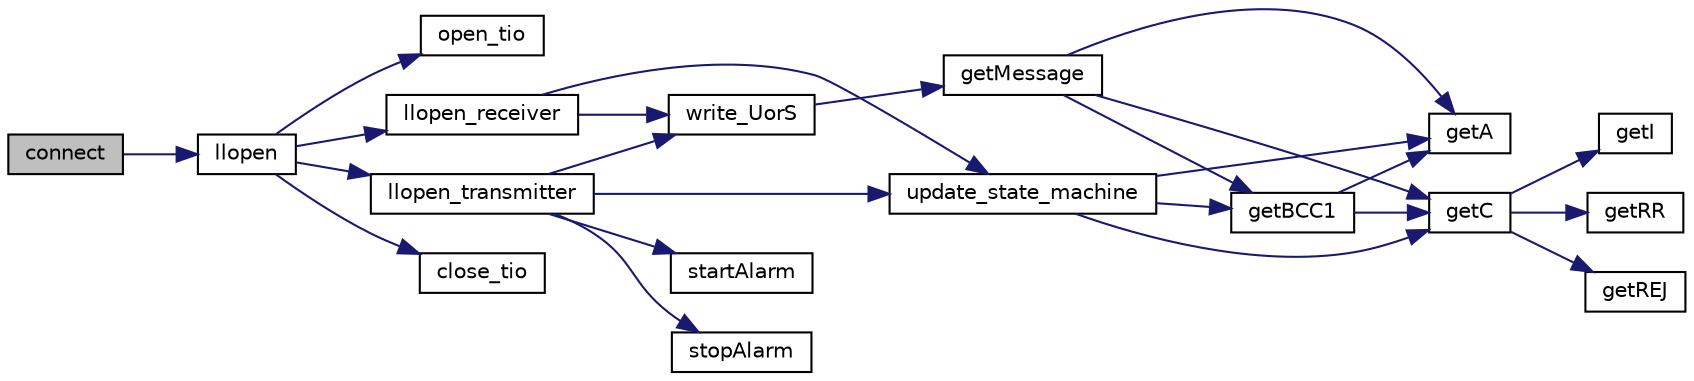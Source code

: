 digraph "connect"
{
  edge [fontname="Helvetica",fontsize="10",labelfontname="Helvetica",labelfontsize="10"];
  node [fontname="Helvetica",fontsize="10",shape=record];
  rankdir="LR";
  Node1 [label="connect",height=0.2,width=0.4,color="black", fillcolor="grey75", style="filled", fontcolor="black"];
  Node1 -> Node2 [color="midnightblue",fontsize="10",style="solid",fontname="Helvetica"];
  Node2 [label="llopen",height=0.2,width=0.4,color="black", fillcolor="white", style="filled",URL="$_data_link_protocol_8c.html#ad5e2d7d1bfd0b3b8308cd64a8a14b6be"];
  Node2 -> Node3 [color="midnightblue",fontsize="10",style="solid",fontname="Helvetica"];
  Node3 [label="open_tio",height=0.2,width=0.4,color="black", fillcolor="white", style="filled",URL="$_data_link_protocol_8c.html#a03896ec2c50423b2e87bade6f0e44e6f"];
  Node2 -> Node4 [color="midnightblue",fontsize="10",style="solid",fontname="Helvetica"];
  Node4 [label="llopen_transmitter",height=0.2,width=0.4,color="black", fillcolor="white", style="filled",URL="$_data_link_protocol_8c.html#ac207e9b954aaa099580f249836d0c47b"];
  Node4 -> Node5 [color="midnightblue",fontsize="10",style="solid",fontname="Helvetica"];
  Node5 [label="write_UorS",height=0.2,width=0.4,color="black", fillcolor="white", style="filled",URL="$_data_link_protocol_8c.html#a91dbcb5921f187a9984cc67ea03398fc"];
  Node5 -> Node6 [color="midnightblue",fontsize="10",style="solid",fontname="Helvetica"];
  Node6 [label="getMessage",height=0.2,width=0.4,color="black", fillcolor="white", style="filled",URL="$_data_link_protocol_8c.html#a15fda084e7c867a3bbec56c610d51328"];
  Node6 -> Node7 [color="midnightblue",fontsize="10",style="solid",fontname="Helvetica"];
  Node7 [label="getA",height=0.2,width=0.4,color="black", fillcolor="white", style="filled",URL="$_data_link_protocol_8c.html#a6a7b7f464b479f94feff8d9a00b18641"];
  Node6 -> Node8 [color="midnightblue",fontsize="10",style="solid",fontname="Helvetica"];
  Node8 [label="getC",height=0.2,width=0.4,color="black", fillcolor="white", style="filled",URL="$_data_link_protocol_8c.html#aaa901ccedf05fba90552bdacbd11d3e9"];
  Node8 -> Node9 [color="midnightblue",fontsize="10",style="solid",fontname="Helvetica"];
  Node9 [label="getI",height=0.2,width=0.4,color="black", fillcolor="white", style="filled",URL="$_data_link_protocol_8c.html#a1e4dbedff6dab62b362ac8ce0c34db2b"];
  Node8 -> Node10 [color="midnightblue",fontsize="10",style="solid",fontname="Helvetica"];
  Node10 [label="getRR",height=0.2,width=0.4,color="black", fillcolor="white", style="filled",URL="$_data_link_protocol_8c.html#a61563a2133275f81530af205df721370"];
  Node8 -> Node11 [color="midnightblue",fontsize="10",style="solid",fontname="Helvetica"];
  Node11 [label="getREJ",height=0.2,width=0.4,color="black", fillcolor="white", style="filled",URL="$_data_link_protocol_8c.html#abaa3708a048ddc5767862379efc6a548"];
  Node6 -> Node12 [color="midnightblue",fontsize="10",style="solid",fontname="Helvetica"];
  Node12 [label="getBCC1",height=0.2,width=0.4,color="black", fillcolor="white", style="filled",URL="$_data_link_protocol_8c.html#afa532baada4350c6ed5b8193170b419d"];
  Node12 -> Node7 [color="midnightblue",fontsize="10",style="solid",fontname="Helvetica"];
  Node12 -> Node8 [color="midnightblue",fontsize="10",style="solid",fontname="Helvetica"];
  Node4 -> Node13 [color="midnightblue",fontsize="10",style="solid",fontname="Helvetica"];
  Node13 [label="startAlarm",height=0.2,width=0.4,color="black", fillcolor="white", style="filled",URL="$_data_link_protocol_8c.html#a49297b2b7505288d30cfe8a7e5ed19eb"];
  Node4 -> Node14 [color="midnightblue",fontsize="10",style="solid",fontname="Helvetica"];
  Node14 [label="update_state_machine",height=0.2,width=0.4,color="black", fillcolor="white", style="filled",URL="$_data_link_protocol_8c.html#ae6b9522ed0e0617707ec39205ac3d66b"];
  Node14 -> Node7 [color="midnightblue",fontsize="10",style="solid",fontname="Helvetica"];
  Node14 -> Node8 [color="midnightblue",fontsize="10",style="solid",fontname="Helvetica"];
  Node14 -> Node12 [color="midnightblue",fontsize="10",style="solid",fontname="Helvetica"];
  Node4 -> Node15 [color="midnightblue",fontsize="10",style="solid",fontname="Helvetica"];
  Node15 [label="stopAlarm",height=0.2,width=0.4,color="black", fillcolor="white", style="filled",URL="$_data_link_protocol_8c.html#a7ae58fc4d576671de97e4eab7d92d8ce"];
  Node2 -> Node16 [color="midnightblue",fontsize="10",style="solid",fontname="Helvetica"];
  Node16 [label="close_tio",height=0.2,width=0.4,color="black", fillcolor="white", style="filled",URL="$_data_link_protocol_8c.html#a5a80102345b55b2906f6de5b74872837"];
  Node2 -> Node17 [color="midnightblue",fontsize="10",style="solid",fontname="Helvetica"];
  Node17 [label="llopen_receiver",height=0.2,width=0.4,color="black", fillcolor="white", style="filled",URL="$_data_link_protocol_8c.html#acfb412f632509cf5ca97fbddfce1f9ca"];
  Node17 -> Node14 [color="midnightblue",fontsize="10",style="solid",fontname="Helvetica"];
  Node17 -> Node5 [color="midnightblue",fontsize="10",style="solid",fontname="Helvetica"];
}
